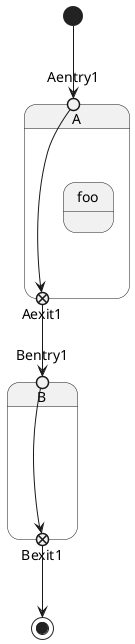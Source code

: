 {
  "sha1": "ivsx9nvy8wr13zpyf0qvykowdgijinl",
  "insertion": {
    "when": "2024-06-03T18:59:31.262Z",
    "user": "plantuml@gmail.com"
  }
}
@startuml
set separator none
state A {
        state Aentry1 <<entrypoint>>
        state Aexit1 <<exitpoint>>
        state foo
        Aentry1 --> Aexit1
}
state B {
        state Bentry1 <<entrypoint>>
        state Bexit1 <<exitpoint>>
        Bentry1 --> Bexit1
}
[*] --> Aentry1
Aexit1 --> Bentry1
Bexit1 --> [*]
@enduml
